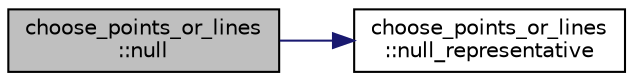 digraph "choose_points_or_lines::null"
{
  edge [fontname="Helvetica",fontsize="10",labelfontname="Helvetica",labelfontsize="10"];
  node [fontname="Helvetica",fontsize="10",shape=record];
  rankdir="LR";
  Node1889 [label="choose_points_or_lines\l::null",height=0.2,width=0.4,color="black", fillcolor="grey75", style="filled", fontcolor="black"];
  Node1889 -> Node1890 [color="midnightblue",fontsize="10",style="solid",fontname="Helvetica"];
  Node1890 [label="choose_points_or_lines\l::null_representative",height=0.2,width=0.4,color="black", fillcolor="white", style="filled",URL="$d6/d75/classchoose__points__or__lines.html#a6dd8867f938f939e4a674cdb71a8e9fd"];
}
